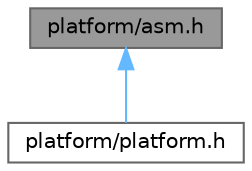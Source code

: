 digraph "platform/asm.h"
{
 // INTERACTIVE_SVG=YES
 // LATEX_PDF_SIZE
  bgcolor="transparent";
  edge [fontname=Helvetica,fontsize=10,labelfontname=Helvetica,labelfontsize=10];
  node [fontname=Helvetica,fontsize=10,shape=box,height=0.2,width=0.4];
  Node1 [id="Node000001",label="platform/asm.h",height=0.2,width=0.4,color="gray40", fillcolor="grey60", style="filled", fontcolor="black",tooltip="Helper Definitions for ASM files."];
  Node1 -> Node2 [id="edge1_Node000001_Node000002",dir="back",color="steelblue1",style="solid",tooltip=" "];
  Node2 [id="Node000002",label="platform/platform.h",height=0.2,width=0.4,color="grey40", fillcolor="white", style="filled",URL="$platform_8h.html",tooltip=" "];
}
